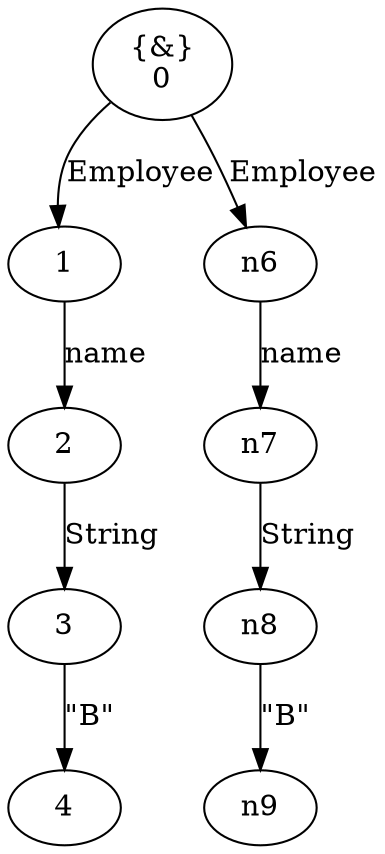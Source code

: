digraph "g" {
	graph [
		fontsize = "14"
		fontname = "Times-Roman"
		fontcolor = "black"
	]
	node [
		fontsize = "14"
		fontname = "Times-Roman"
		fontcolor = "black"
		shape = "ellipse"
		style = "solid"
	]
	edge [
		fontsize = "14"
		fontname = "Times-Roman"
		fontcolor = "black"
		style = "solid"
	]
	"4" [
		fontsize = "14"
		fontname = "Times-Roman"
		fontcolor = "black"
		label = "\N"
		shape = "ellipse"
		style = "solid"
	]
	"3" [
		fontsize = "14"
		fontname = "Times-Roman"
		fontcolor = "black"
		label = "\N"
		shape = "ellipse"
		style = "solid"
	]
	"2" [
		fontsize = "14"
		fontname = "Times-Roman"
		fontcolor = "black"
		label = "\N"
		shape = "ellipse"
		style = "solid"
	]
	"1" [
		fontsize = "14"
		fontname = "Times-Roman"
		fontcolor = "black"
		label = "\N"
		shape = "ellipse"
		style = "solid"
	]
	"0" [
		fontsize = "14"
		fontname = "Times-Roman"
		fontcolor = "black"
		label = "{&}\n\N"
		shape = "ellipse"
		style = "solid"
	]
	"n6" [
		fontsize = "14"
		fontname = "Times-Roman"
		fontcolor = "black"
		label = "\N"
		shape = "ellipse"
		style = "solid"
	]
	"n7" [
		fontsize = "14"
		fontname = "Times-Roman"
		fontcolor = "black"
		label = "\N"
		shape = "ellipse"
		style = "solid"
	]
	"n8" [
		fontsize = "14"
		fontname = "Times-Roman"
		fontcolor = "black"
		label = "\N"
		shape = "ellipse"
		style = "solid"
	]
	"n9" [
		fontsize = "14"
		fontname = "Times-Roman"
		fontcolor = "black"
		label = "\N"
		shape = "ellipse"
		style = "solid"
	]
	"3" -> "4" [
		fontsize = "14"
		fontname = "Times-Roman"
		fontcolor = "black"
		label = "\"B\""
		style = "solid"
	]
	"2" -> "3" [
		fontsize = "14"
		fontname = "Times-Roman"
		fontcolor = "black"
		label = "String"
		style = "solid"
	]
	"1" -> "2" [
		fontsize = "14"
		fontname = "Times-Roman"
		fontcolor = "black"
		label = "name"
		style = "solid"
	]
	"0" -> "1" [
		fontsize = "14"
		fontname = "Times-Roman"
		fontcolor = "black"
		label = "Employee"
		style = "solid"
	]
	"n8" -> "n9" [
		fontsize = "14"
		fontname = "Times-Roman"
		fontcolor = "black"
		label = "\"B\""
		style = "solid"
	]
	"n7" -> "n8" [
		fontsize = "14"
		fontname = "Times-Roman"
		fontcolor = "black"
		label = "String"
		style = "solid"
	]
	"n6" -> "n7" [
		fontsize = "14"
		fontname = "Times-Roman"
		fontcolor = "black"
		label = "name"
		style = "solid"
	]
	"0" -> "n6" [
		fontsize = "14"
		fontname = "Times-Roman"
		fontcolor = "black"
		label = "Employee"
		style = "solid"
	]
}
